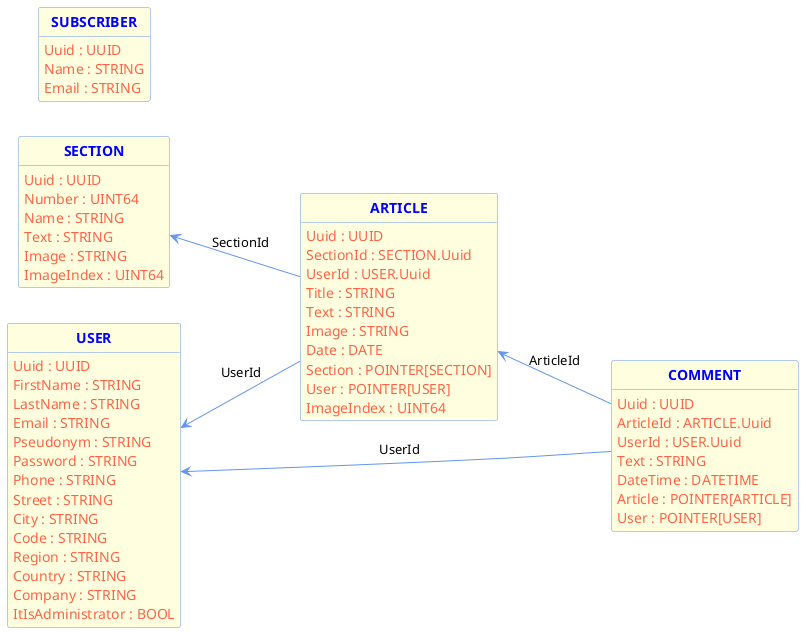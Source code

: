 @startuml
skinparam shadowing false
skinparam classAttributeIconSize 0
skinparam classAttributeFontColor tomato
skinparam classFontStyle bold
skinparam classFontColor blue
skinparam classBackgroundColor lightyellow
skinparam classBorderColor cornflowerblue
skinparam arrowColor cornflowerblue
hide circle
hide methods
left to right direction

class SECTION {
    Uuid : UUID
    Number : UINT64
    Name : STRING
    Text : STRING
    Image : STRING
    ImageIndex : UINT64
}

class USER {
    Uuid : UUID
    FirstName : STRING
    LastName : STRING
    Email : STRING
    Pseudonym : STRING
    Password : STRING
    Phone : STRING
    Street : STRING
    City : STRING
    Code : STRING
    Region : STRING
    Country : STRING
    Company : STRING
    ItIsAdministrator : BOOL
}

class ARTICLE {
    Uuid : UUID
    SectionId : SECTION.Uuid
    UserId : USER.Uuid
    Title : STRING
    Text : STRING
    Image : STRING
    Date : DATE
    Section : POINTER[SECTION]
    User : POINTER[USER]
    ImageIndex : UINT64
}

class COMMENT {
    Uuid : UUID
    ArticleId : ARTICLE.Uuid
    UserId : USER.Uuid
    Text : STRING
    DateTime : DATETIME
    Article : POINTER[ARTICLE]
    User : POINTER[USER]
}

class SUBSCRIBER {
    Uuid : UUID
    Name : STRING
    Email : STRING
}

SECTION <-- ARTICLE : SectionId

USER <-- ARTICLE : UserId

ARTICLE <-- COMMENT : ArticleId

USER <-- COMMENT : UserId

@enduml
